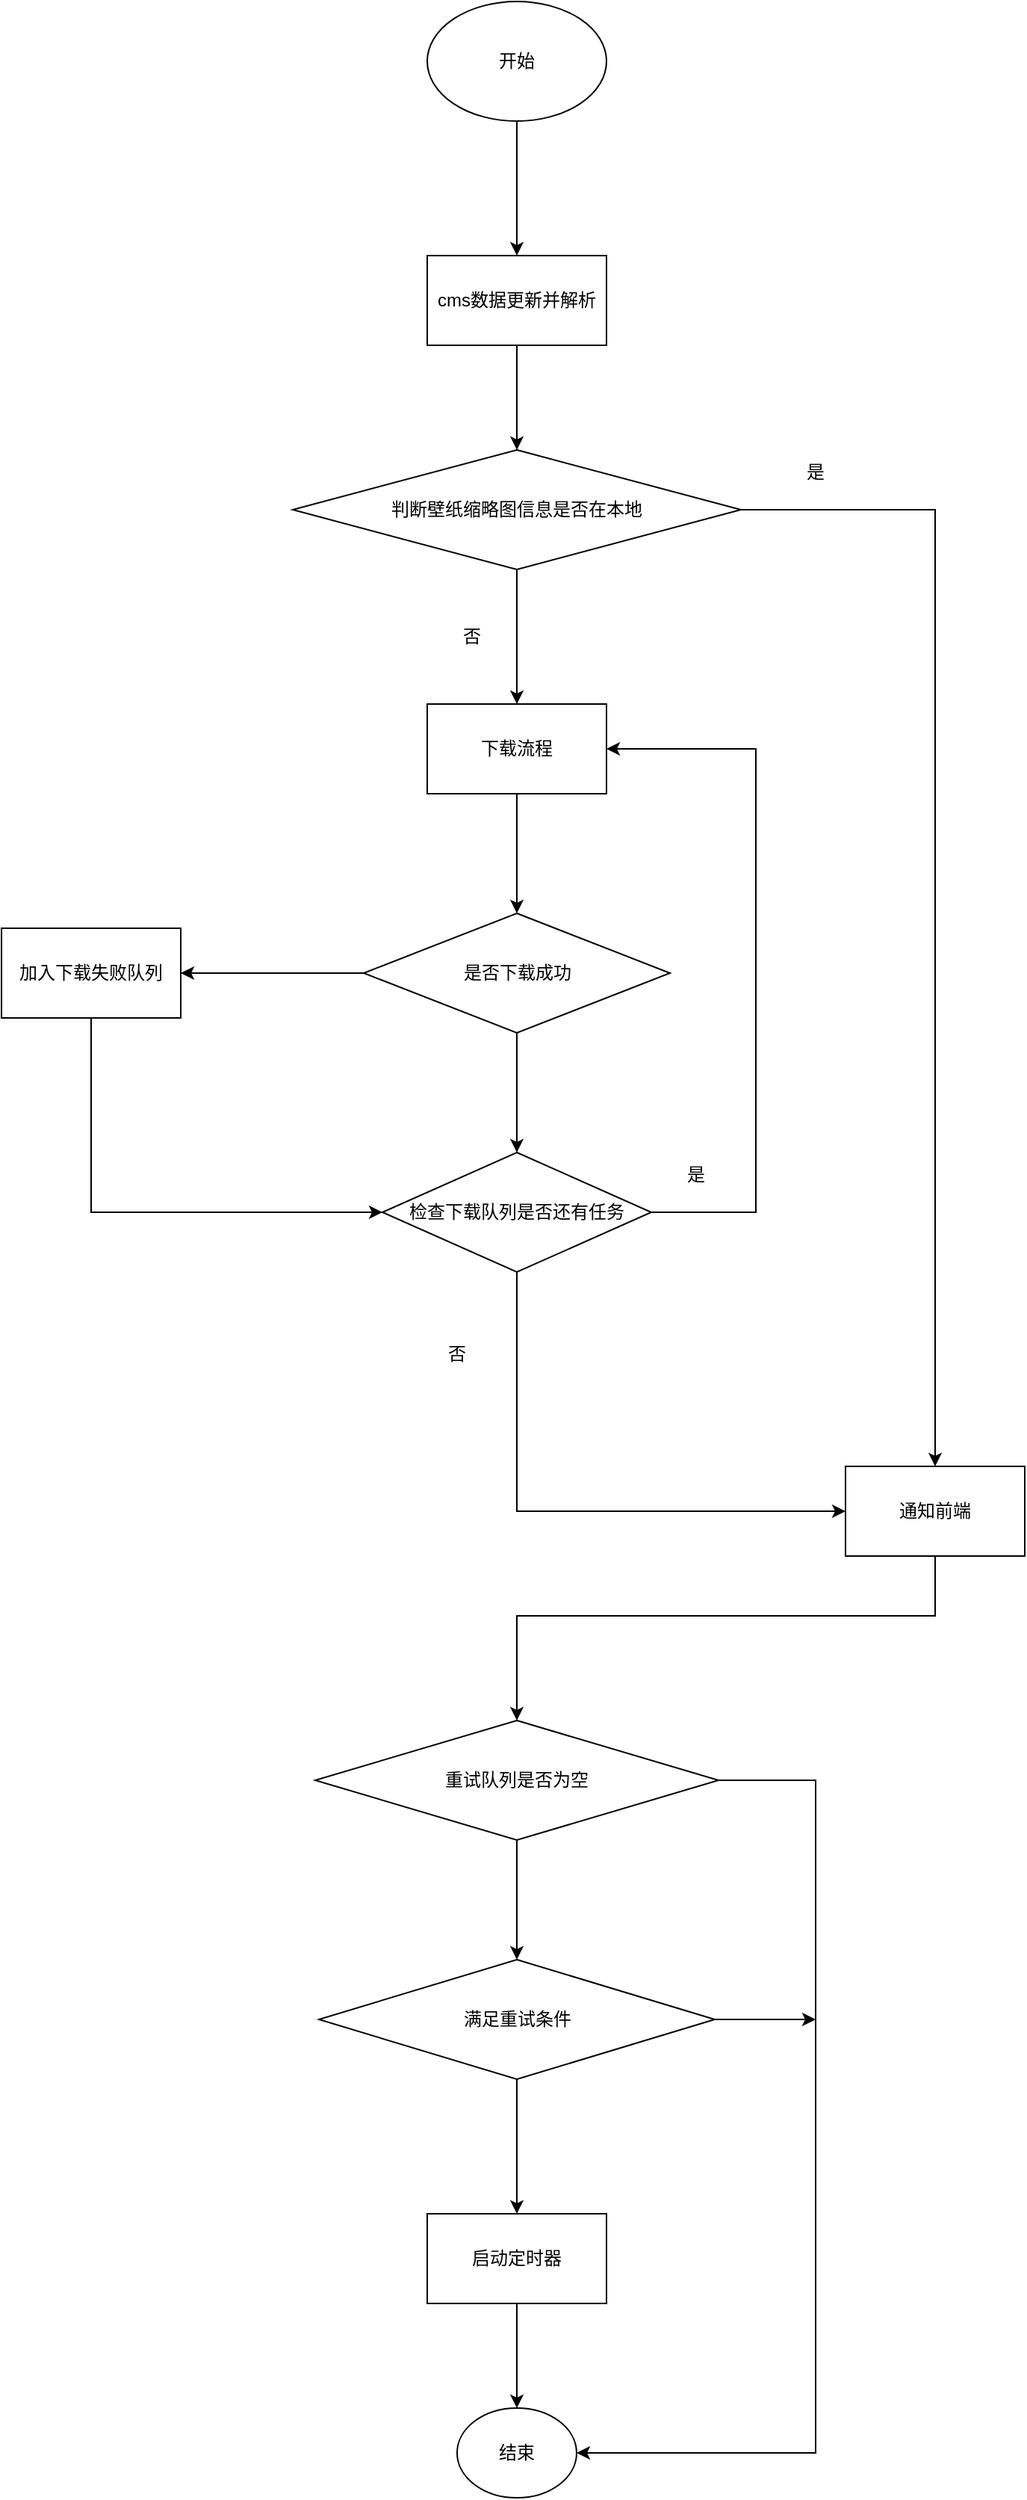 <mxfile version="23.1.7" type="github">
  <diagram name="第 1 页" id="LdKvZm_RGIiFI2D5pJPg">
    <mxGraphModel dx="1322" dy="1842" grid="1" gridSize="10" guides="1" tooltips="1" connect="1" arrows="1" fold="1" page="1" pageScale="1" pageWidth="827" pageHeight="1169" math="0" shadow="0">
      <root>
        <mxCell id="0" />
        <mxCell id="1" parent="0" />
        <mxCell id="j7j9Qi-Kh7YOGDuWhsng-3" value="" style="edgeStyle=orthogonalEdgeStyle;rounded=0;orthogonalLoop=1;jettySize=auto;html=1;" parent="1" source="j7j9Qi-Kh7YOGDuWhsng-1" target="j7j9Qi-Kh7YOGDuWhsng-2" edge="1">
          <mxGeometry relative="1" as="geometry" />
        </mxCell>
        <mxCell id="j7j9Qi-Kh7YOGDuWhsng-1" value="开始" style="ellipse;whiteSpace=wrap;html=1;" parent="1" vertex="1">
          <mxGeometry x="370" y="260" width="120" height="80" as="geometry" />
        </mxCell>
        <mxCell id="j7j9Qi-Kh7YOGDuWhsng-7" value="" style="edgeStyle=orthogonalEdgeStyle;rounded=0;orthogonalLoop=1;jettySize=auto;html=1;" parent="1" source="j7j9Qi-Kh7YOGDuWhsng-2" target="j7j9Qi-Kh7YOGDuWhsng-6" edge="1">
          <mxGeometry relative="1" as="geometry" />
        </mxCell>
        <mxCell id="j7j9Qi-Kh7YOGDuWhsng-2" value="cms数据更新并解析" style="whiteSpace=wrap;html=1;" parent="1" vertex="1">
          <mxGeometry x="370" y="430" width="120" height="60" as="geometry" />
        </mxCell>
        <mxCell id="j7j9Qi-Kh7YOGDuWhsng-9" value="" style="edgeStyle=orthogonalEdgeStyle;rounded=0;orthogonalLoop=1;jettySize=auto;html=1;" parent="1" source="j7j9Qi-Kh7YOGDuWhsng-6" target="j7j9Qi-Kh7YOGDuWhsng-8" edge="1">
          <mxGeometry relative="1" as="geometry" />
        </mxCell>
        <mxCell id="j7j9Qi-Kh7YOGDuWhsng-11" value="" style="edgeStyle=orthogonalEdgeStyle;rounded=0;orthogonalLoop=1;jettySize=auto;html=1;" parent="1" source="j7j9Qi-Kh7YOGDuWhsng-6" target="j7j9Qi-Kh7YOGDuWhsng-10" edge="1">
          <mxGeometry relative="1" as="geometry" />
        </mxCell>
        <mxCell id="j7j9Qi-Kh7YOGDuWhsng-6" value="判断壁纸缩略图信息是否在本地" style="rhombus;whiteSpace=wrap;html=1;" parent="1" vertex="1">
          <mxGeometry x="280" y="560" width="300" height="80" as="geometry" />
        </mxCell>
        <mxCell id="j7j9Qi-Kh7YOGDuWhsng-15" value="" style="edgeStyle=orthogonalEdgeStyle;rounded=0;orthogonalLoop=1;jettySize=auto;html=1;" parent="1" source="j7j9Qi-Kh7YOGDuWhsng-8" target="j7j9Qi-Kh7YOGDuWhsng-14" edge="1">
          <mxGeometry relative="1" as="geometry" />
        </mxCell>
        <mxCell id="j7j9Qi-Kh7YOGDuWhsng-8" value="下载流程" style="whiteSpace=wrap;html=1;" parent="1" vertex="1">
          <mxGeometry x="370" y="730" width="120" height="60" as="geometry" />
        </mxCell>
        <mxCell id="j7j9Qi-Kh7YOGDuWhsng-32" style="edgeStyle=orthogonalEdgeStyle;rounded=0;orthogonalLoop=1;jettySize=auto;html=1;entryX=0.5;entryY=0;entryDx=0;entryDy=0;" parent="1" source="j7j9Qi-Kh7YOGDuWhsng-10" target="j7j9Qi-Kh7YOGDuWhsng-30" edge="1">
          <mxGeometry relative="1" as="geometry">
            <Array as="points">
              <mxPoint x="710" y="1340" />
              <mxPoint x="430" y="1340" />
            </Array>
          </mxGeometry>
        </mxCell>
        <mxCell id="j7j9Qi-Kh7YOGDuWhsng-10" value="通知前端" style="whiteSpace=wrap;html=1;" parent="1" vertex="1">
          <mxGeometry x="650" y="1240" width="120" height="60" as="geometry" />
        </mxCell>
        <mxCell id="j7j9Qi-Kh7YOGDuWhsng-12" value="是" style="text;html=1;align=center;verticalAlign=middle;whiteSpace=wrap;rounded=0;" parent="1" vertex="1">
          <mxGeometry x="600" y="560" width="60" height="30" as="geometry" />
        </mxCell>
        <mxCell id="j7j9Qi-Kh7YOGDuWhsng-13" value="否" style="text;html=1;align=center;verticalAlign=middle;whiteSpace=wrap;rounded=0;" parent="1" vertex="1">
          <mxGeometry x="370" y="670" width="60" height="30" as="geometry" />
        </mxCell>
        <mxCell id="j7j9Qi-Kh7YOGDuWhsng-19" value="" style="edgeStyle=orthogonalEdgeStyle;rounded=0;orthogonalLoop=1;jettySize=auto;html=1;" parent="1" source="j7j9Qi-Kh7YOGDuWhsng-14" target="j7j9Qi-Kh7YOGDuWhsng-18" edge="1">
          <mxGeometry relative="1" as="geometry" />
        </mxCell>
        <mxCell id="j7j9Qi-Kh7YOGDuWhsng-21" value="" style="edgeStyle=orthogonalEdgeStyle;rounded=0;orthogonalLoop=1;jettySize=auto;html=1;" parent="1" source="j7j9Qi-Kh7YOGDuWhsng-14" target="j7j9Qi-Kh7YOGDuWhsng-20" edge="1">
          <mxGeometry relative="1" as="geometry" />
        </mxCell>
        <mxCell id="j7j9Qi-Kh7YOGDuWhsng-14" value="是否下载成功" style="rhombus;whiteSpace=wrap;html=1;" parent="1" vertex="1">
          <mxGeometry x="327.5" y="870" width="205" height="80" as="geometry" />
        </mxCell>
        <mxCell id="j7j9Qi-Kh7YOGDuWhsng-26" style="edgeStyle=orthogonalEdgeStyle;rounded=0;orthogonalLoop=1;jettySize=auto;html=1;entryX=0;entryY=0.5;entryDx=0;entryDy=0;" parent="1" source="j7j9Qi-Kh7YOGDuWhsng-18" target="j7j9Qi-Kh7YOGDuWhsng-10" edge="1">
          <mxGeometry relative="1" as="geometry">
            <Array as="points">
              <mxPoint x="430" y="1270" />
            </Array>
          </mxGeometry>
        </mxCell>
        <mxCell id="j7j9Qi-Kh7YOGDuWhsng-27" style="edgeStyle=orthogonalEdgeStyle;rounded=0;orthogonalLoop=1;jettySize=auto;html=1;entryX=1;entryY=0.5;entryDx=0;entryDy=0;" parent="1" source="j7j9Qi-Kh7YOGDuWhsng-18" target="j7j9Qi-Kh7YOGDuWhsng-8" edge="1">
          <mxGeometry relative="1" as="geometry">
            <Array as="points">
              <mxPoint x="590" y="1070" />
              <mxPoint x="590" y="760" />
            </Array>
          </mxGeometry>
        </mxCell>
        <mxCell id="j7j9Qi-Kh7YOGDuWhsng-18" value="检查下载队列是否还有任务" style="rhombus;whiteSpace=wrap;html=1;" parent="1" vertex="1">
          <mxGeometry x="340" y="1030" width="180" height="80" as="geometry" />
        </mxCell>
        <mxCell id="j7j9Qi-Kh7YOGDuWhsng-22" style="edgeStyle=orthogonalEdgeStyle;rounded=0;orthogonalLoop=1;jettySize=auto;html=1;entryX=0;entryY=0.5;entryDx=0;entryDy=0;" parent="1" source="j7j9Qi-Kh7YOGDuWhsng-20" target="j7j9Qi-Kh7YOGDuWhsng-18" edge="1">
          <mxGeometry relative="1" as="geometry">
            <Array as="points">
              <mxPoint x="145" y="1070" />
            </Array>
          </mxGeometry>
        </mxCell>
        <mxCell id="j7j9Qi-Kh7YOGDuWhsng-20" value="加入下载失败队列" style="whiteSpace=wrap;html=1;" parent="1" vertex="1">
          <mxGeometry x="85" y="880" width="120" height="60" as="geometry" />
        </mxCell>
        <mxCell id="j7j9Qi-Kh7YOGDuWhsng-28" value="是" style="text;html=1;align=center;verticalAlign=middle;whiteSpace=wrap;rounded=0;" parent="1" vertex="1">
          <mxGeometry x="520" y="1030" width="60" height="30" as="geometry" />
        </mxCell>
        <mxCell id="j7j9Qi-Kh7YOGDuWhsng-29" value="否" style="text;html=1;align=center;verticalAlign=middle;whiteSpace=wrap;rounded=0;" parent="1" vertex="1">
          <mxGeometry x="360" y="1150" width="60" height="30" as="geometry" />
        </mxCell>
        <mxCell id="j7j9Qi-Kh7YOGDuWhsng-38" value="" style="edgeStyle=orthogonalEdgeStyle;rounded=0;orthogonalLoop=1;jettySize=auto;html=1;" parent="1" source="j7j9Qi-Kh7YOGDuWhsng-30" target="j7j9Qi-Kh7YOGDuWhsng-37" edge="1">
          <mxGeometry relative="1" as="geometry" />
        </mxCell>
        <mxCell id="j7j9Qi-Kh7YOGDuWhsng-30" value="重试队列是否为空" style="rhombus;whiteSpace=wrap;html=1;" parent="1" vertex="1">
          <mxGeometry x="295" y="1410" width="270" height="80" as="geometry" />
        </mxCell>
        <mxCell id="j7j9Qi-Kh7YOGDuWhsng-40" value="" style="edgeStyle=orthogonalEdgeStyle;rounded=0;orthogonalLoop=1;jettySize=auto;html=1;" parent="1" source="j7j9Qi-Kh7YOGDuWhsng-37" target="j7j9Qi-Kh7YOGDuWhsng-39" edge="1">
          <mxGeometry relative="1" as="geometry" />
        </mxCell>
        <mxCell id="j7j9Qi-Kh7YOGDuWhsng-47" style="edgeStyle=orthogonalEdgeStyle;rounded=0;orthogonalLoop=1;jettySize=auto;html=1;" parent="1" source="j7j9Qi-Kh7YOGDuWhsng-37" edge="1">
          <mxGeometry relative="1" as="geometry">
            <mxPoint x="630" y="1610" as="targetPoint" />
          </mxGeometry>
        </mxCell>
        <mxCell id="j7j9Qi-Kh7YOGDuWhsng-37" value="满足重试条件" style="rhombus;whiteSpace=wrap;html=1;" parent="1" vertex="1">
          <mxGeometry x="297.5" y="1570" width="265" height="80" as="geometry" />
        </mxCell>
        <mxCell id="j7j9Qi-Kh7YOGDuWhsng-45" style="edgeStyle=orthogonalEdgeStyle;rounded=0;orthogonalLoop=1;jettySize=auto;html=1;entryX=0.5;entryY=0;entryDx=0;entryDy=0;" parent="1" source="j7j9Qi-Kh7YOGDuWhsng-39" target="j7j9Qi-Kh7YOGDuWhsng-42" edge="1">
          <mxGeometry relative="1" as="geometry" />
        </mxCell>
        <mxCell id="j7j9Qi-Kh7YOGDuWhsng-39" value="启动定时器" style="whiteSpace=wrap;html=1;" parent="1" vertex="1">
          <mxGeometry x="370" y="1740" width="120" height="60" as="geometry" />
        </mxCell>
        <mxCell id="j7j9Qi-Kh7YOGDuWhsng-42" value="结束" style="ellipse;whiteSpace=wrap;html=1;" parent="1" vertex="1">
          <mxGeometry x="390" y="1870" width="80" height="60" as="geometry" />
        </mxCell>
        <mxCell id="j7j9Qi-Kh7YOGDuWhsng-46" style="edgeStyle=orthogonalEdgeStyle;rounded=0;orthogonalLoop=1;jettySize=auto;html=1;entryX=1;entryY=0.5;entryDx=0;entryDy=0;" parent="1" source="j7j9Qi-Kh7YOGDuWhsng-30" target="j7j9Qi-Kh7YOGDuWhsng-42" edge="1">
          <mxGeometry relative="1" as="geometry">
            <mxPoint x="480" y="1840" as="targetPoint" />
            <Array as="points">
              <mxPoint x="630" y="1450" />
              <mxPoint x="630" y="1900" />
            </Array>
          </mxGeometry>
        </mxCell>
      </root>
    </mxGraphModel>
  </diagram>
</mxfile>
